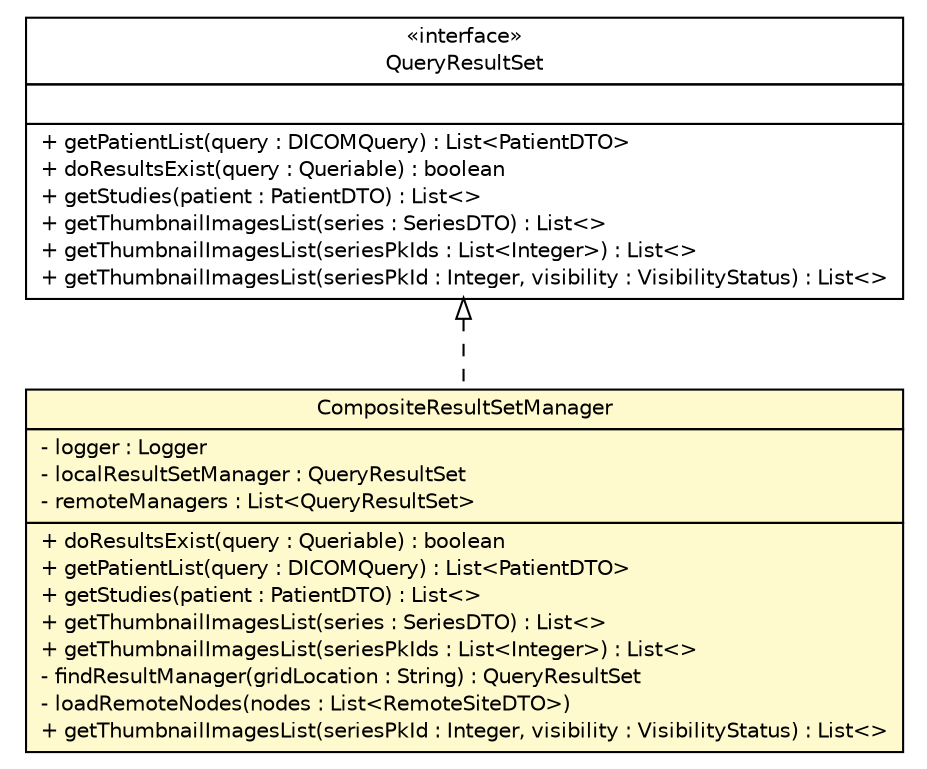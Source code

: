 #!/usr/local/bin/dot
#
# Class diagram 
# Generated by UmlGraph version 4.8 (http://www.spinellis.gr/sw/umlgraph)
#

digraph G {
	edge [fontname="Helvetica",fontsize=10,labelfontname="Helvetica",labelfontsize=10];
	node [fontname="Helvetica",fontsize=10,shape=plaintext];
	// gov.nih.nci.ncia.resultset.CompositeResultSetManager
	c50690 [label=<<table border="0" cellborder="1" cellspacing="0" cellpadding="2" port="p" bgcolor="lemonChiffon" href="./CompositeResultSetManager.html">
		<tr><td><table border="0" cellspacing="0" cellpadding="1">
			<tr><td> CompositeResultSetManager </td></tr>
		</table></td></tr>
		<tr><td><table border="0" cellspacing="0" cellpadding="1">
			<tr><td align="left"> - logger : Logger </td></tr>
			<tr><td align="left"> - localResultSetManager : QueryResultSet </td></tr>
			<tr><td align="left"> - remoteManagers : List&lt;QueryResultSet&gt; </td></tr>
		</table></td></tr>
		<tr><td><table border="0" cellspacing="0" cellpadding="1">
			<tr><td align="left"> + doResultsExist(query : Queriable) : boolean </td></tr>
			<tr><td align="left"> + getPatientList(query : DICOMQuery) : List&lt;PatientDTO&gt; </td></tr>
			<tr><td align="left"> + getStudies(patient : PatientDTO) : List&lt;&gt; </td></tr>
			<tr><td align="left"> + getThumbnailImagesList(series : SeriesDTO) : List&lt;&gt; </td></tr>
			<tr><td align="left"> + getThumbnailImagesList(seriesPkIds : List&lt;Integer&gt;) : List&lt;&gt; </td></tr>
			<tr><td align="left"> - findResultManager(gridLocation : String) : QueryResultSet </td></tr>
			<tr><td align="left"> - loadRemoteNodes(nodes : List&lt;RemoteSiteDTO&gt;) </td></tr>
			<tr><td align="left"> + getThumbnailImagesList(seriesPkId : Integer, visibility : VisibilityStatus) : List&lt;&gt; </td></tr>
		</table></td></tr>
		</table>>, fontname="Helvetica", fontcolor="black", fontsize=10.0];
	// gov.nih.nci.ncia.resultset.QueryResultSet
	c50699 [label=<<table border="0" cellborder="1" cellspacing="0" cellpadding="2" port="p" href="./QueryResultSet.html">
		<tr><td><table border="0" cellspacing="0" cellpadding="1">
			<tr><td> &laquo;interface&raquo; </td></tr>
			<tr><td> QueryResultSet </td></tr>
		</table></td></tr>
		<tr><td><table border="0" cellspacing="0" cellpadding="1">
			<tr><td align="left">  </td></tr>
		</table></td></tr>
		<tr><td><table border="0" cellspacing="0" cellpadding="1">
			<tr><td align="left"> + getPatientList(query : DICOMQuery) : List&lt;PatientDTO&gt; </td></tr>
			<tr><td align="left"> + doResultsExist(query : Queriable) : boolean </td></tr>
			<tr><td align="left"> + getStudies(patient : PatientDTO) : List&lt;&gt; </td></tr>
			<tr><td align="left"> + getThumbnailImagesList(series : SeriesDTO) : List&lt;&gt; </td></tr>
			<tr><td align="left"> + getThumbnailImagesList(seriesPkIds : List&lt;Integer&gt;) : List&lt;&gt; </td></tr>
			<tr><td align="left"> + getThumbnailImagesList(seriesPkId : Integer, visibility : VisibilityStatus) : List&lt;&gt; </td></tr>
		</table></td></tr>
		</table>>, fontname="Helvetica", fontcolor="black", fontsize=10.0];
	//gov.nih.nci.ncia.resultset.CompositeResultSetManager implements gov.nih.nci.ncia.resultset.QueryResultSet
	c50699:p -> c50690:p [dir=back,arrowtail=empty,style=dashed];
}

